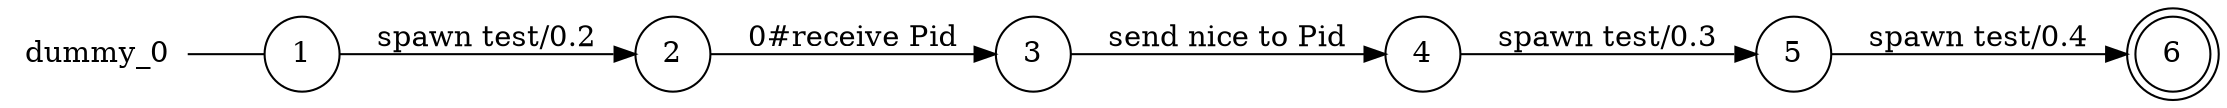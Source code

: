 digraph dummy_0 {
	rankdir="LR";
	n_0 [label="dummy_0", shape="plaintext"];
	n_1 [id="5", shape=doublecircle, label="6"];
	n_2 [id="6", shape=circle, label="3"];
	n_3 [id="1", shape=circle, label="1"];
	n_0 -> n_3 [arrowhead=none];
	n_4 [id="2", shape=circle, label="2"];
	n_5 [id="4", shape=circle, label="5"];
	n_6 [id="3", shape=circle, label="4"];

	n_2 -> n_6 [id="[$e|3]", label="send nice to Pid"];
	n_5 -> n_1 [id="[$e|0]", label="spawn test/0.4"];
	n_6 -> n_5 [id="[$e|1]", label="spawn test/0.3"];
	n_3 -> n_4 [id="[$e|4]", label="spawn test/0.2"];
	n_4 -> n_2 [id="[$e|2]", label="0#receive Pid"];
}
